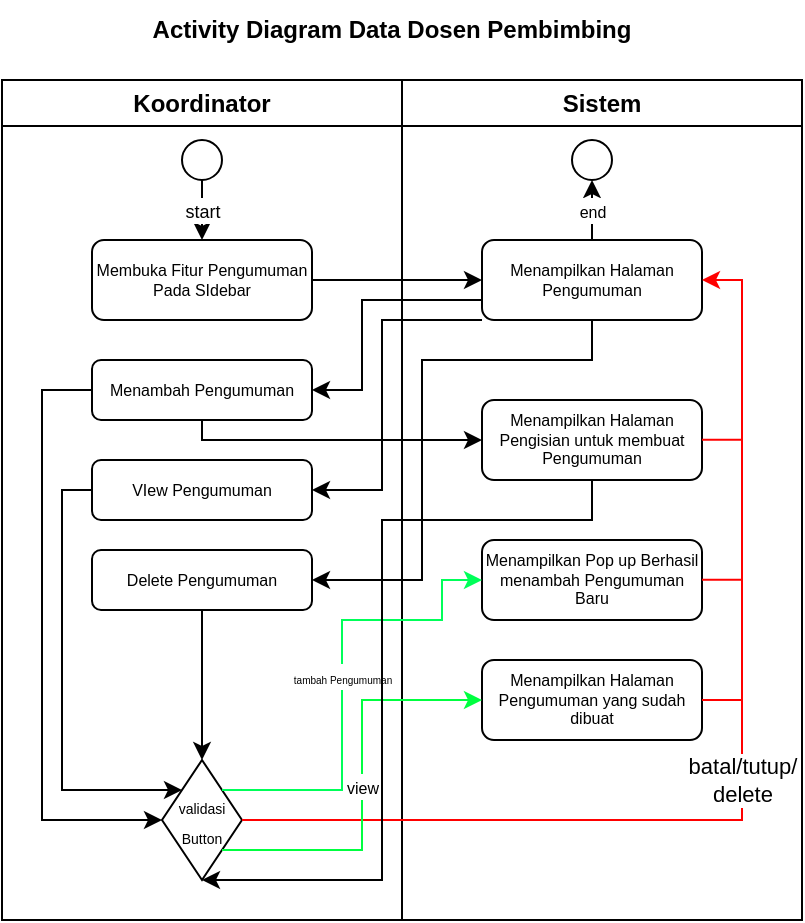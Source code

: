 <mxfile version="25.0.3">
  <diagram name="Page-1" id="VLG8_q0UeuUh3ziCszn1">
    <mxGraphModel dx="1050" dy="603" grid="1" gridSize="10" guides="1" tooltips="1" connect="1" arrows="1" fold="1" page="1" pageScale="1" pageWidth="850" pageHeight="1100" math="0" shadow="0">
      <root>
        <mxCell id="0" />
        <mxCell id="1" parent="0" />
        <mxCell id="xm9gQBCulE0NQXOzr0cd-17" value="Koordinator" style="swimlane;whiteSpace=wrap;html=1;" vertex="1" parent="1">
          <mxGeometry x="210" y="140" width="200" height="420" as="geometry" />
        </mxCell>
        <mxCell id="xm9gQBCulE0NQXOzr0cd-18" value="&lt;font style=&quot;font-size: 9px;&quot;&gt;start&lt;/font&gt;" style="rounded=0;orthogonalLoop=1;jettySize=auto;html=1;" edge="1" parent="xm9gQBCulE0NQXOzr0cd-17" source="xm9gQBCulE0NQXOzr0cd-19" target="xm9gQBCulE0NQXOzr0cd-20">
          <mxGeometry relative="1" as="geometry" />
        </mxCell>
        <mxCell id="xm9gQBCulE0NQXOzr0cd-19" value="" style="ellipse;whiteSpace=wrap;html=1;aspect=fixed;" vertex="1" parent="xm9gQBCulE0NQXOzr0cd-17">
          <mxGeometry x="90" y="30" width="20" height="20" as="geometry" />
        </mxCell>
        <mxCell id="xm9gQBCulE0NQXOzr0cd-20" value="Membuka Fitur Pengumuman Pada SIdebar" style="rounded=1;whiteSpace=wrap;html=1;fontSize=8;" vertex="1" parent="xm9gQBCulE0NQXOzr0cd-17">
          <mxGeometry x="45" y="80" width="110" height="40" as="geometry" />
        </mxCell>
        <mxCell id="xm9gQBCulE0NQXOzr0cd-21" style="edgeStyle=orthogonalEdgeStyle;rounded=0;orthogonalLoop=1;jettySize=auto;html=1;entryX=0;entryY=0.5;entryDx=0;entryDy=0;" edge="1" parent="xm9gQBCulE0NQXOzr0cd-17" source="xm9gQBCulE0NQXOzr0cd-22" target="xm9gQBCulE0NQXOzr0cd-27">
          <mxGeometry relative="1" as="geometry">
            <Array as="points">
              <mxPoint x="20" y="155" />
              <mxPoint x="20" y="370" />
            </Array>
          </mxGeometry>
        </mxCell>
        <mxCell id="xm9gQBCulE0NQXOzr0cd-22" value="Menambah Pengumuman" style="rounded=1;whiteSpace=wrap;html=1;fontSize=8;" vertex="1" parent="xm9gQBCulE0NQXOzr0cd-17">
          <mxGeometry x="45" y="140" width="110" height="30" as="geometry" />
        </mxCell>
        <mxCell id="xm9gQBCulE0NQXOzr0cd-23" style="edgeStyle=orthogonalEdgeStyle;rounded=0;orthogonalLoop=1;jettySize=auto;html=1;entryX=0;entryY=0;entryDx=0;entryDy=0;elbow=vertical;" edge="1" parent="xm9gQBCulE0NQXOzr0cd-17" source="xm9gQBCulE0NQXOzr0cd-24" target="xm9gQBCulE0NQXOzr0cd-27">
          <mxGeometry relative="1" as="geometry">
            <Array as="points">
              <mxPoint x="30" y="205" />
              <mxPoint x="30" y="355" />
            </Array>
          </mxGeometry>
        </mxCell>
        <mxCell id="xm9gQBCulE0NQXOzr0cd-24" value="VIew Pengumuman" style="rounded=1;whiteSpace=wrap;html=1;fontSize=8;" vertex="1" parent="xm9gQBCulE0NQXOzr0cd-17">
          <mxGeometry x="45" y="190" width="110" height="30" as="geometry" />
        </mxCell>
        <mxCell id="xm9gQBCulE0NQXOzr0cd-25" style="rounded=0;orthogonalLoop=1;jettySize=auto;html=1;" edge="1" parent="xm9gQBCulE0NQXOzr0cd-17" source="xm9gQBCulE0NQXOzr0cd-26" target="xm9gQBCulE0NQXOzr0cd-27">
          <mxGeometry relative="1" as="geometry" />
        </mxCell>
        <mxCell id="xm9gQBCulE0NQXOzr0cd-26" value="Delete Pengumuman" style="rounded=1;whiteSpace=wrap;html=1;fontSize=8;" vertex="1" parent="xm9gQBCulE0NQXOzr0cd-17">
          <mxGeometry x="45" y="235" width="110" height="30" as="geometry" />
        </mxCell>
        <mxCell id="xm9gQBCulE0NQXOzr0cd-27" value="&lt;font style=&quot;font-size: 7px;&quot;&gt;validasi Button&lt;/font&gt;" style="rhombus;whiteSpace=wrap;html=1;" vertex="1" parent="xm9gQBCulE0NQXOzr0cd-17">
          <mxGeometry x="80" y="340" width="40" height="60" as="geometry" />
        </mxCell>
        <mxCell id="xm9gQBCulE0NQXOzr0cd-28" value="Sistem" style="swimlane;whiteSpace=wrap;html=1;" vertex="1" parent="1">
          <mxGeometry x="410" y="140" width="200" height="420" as="geometry" />
        </mxCell>
        <mxCell id="xm9gQBCulE0NQXOzr0cd-29" value="&lt;font style=&quot;font-size: 8px;&quot;&gt;end&lt;/font&gt;" style="edgeStyle=orthogonalEdgeStyle;rounded=0;orthogonalLoop=1;jettySize=auto;html=1;entryX=0.5;entryY=1;entryDx=0;entryDy=0;" edge="1" parent="xm9gQBCulE0NQXOzr0cd-28" source="xm9gQBCulE0NQXOzr0cd-30" target="xm9gQBCulE0NQXOzr0cd-35">
          <mxGeometry relative="1" as="geometry" />
        </mxCell>
        <mxCell id="xm9gQBCulE0NQXOzr0cd-30" value="Menampilkan Halaman Pengumuman" style="rounded=1;whiteSpace=wrap;html=1;fontSize=8;" vertex="1" parent="xm9gQBCulE0NQXOzr0cd-28">
          <mxGeometry x="40" y="80" width="110" height="40" as="geometry" />
        </mxCell>
        <mxCell id="xm9gQBCulE0NQXOzr0cd-31" value="Menampilkan Halaman Pengisian untuk membuat Pengumuman" style="rounded=1;whiteSpace=wrap;html=1;fontSize=8;" vertex="1" parent="xm9gQBCulE0NQXOzr0cd-28">
          <mxGeometry x="40" y="160" width="110" height="40" as="geometry" />
        </mxCell>
        <mxCell id="xm9gQBCulE0NQXOzr0cd-32" value="Menampilkan Pop up Berhasil menambah Pengumuman Baru" style="rounded=1;whiteSpace=wrap;html=1;fontSize=8;" vertex="1" parent="xm9gQBCulE0NQXOzr0cd-28">
          <mxGeometry x="40" y="230" width="110" height="40" as="geometry" />
        </mxCell>
        <mxCell id="xm9gQBCulE0NQXOzr0cd-33" value="Menampilkan Halaman Pengumuman yang sudah dibuat" style="rounded=1;whiteSpace=wrap;html=1;fontSize=8;" vertex="1" parent="xm9gQBCulE0NQXOzr0cd-28">
          <mxGeometry x="40" y="290" width="110" height="40" as="geometry" />
        </mxCell>
        <mxCell id="xm9gQBCulE0NQXOzr0cd-34" value="batal/tutup/&lt;br&gt;delete" style="rounded=0;orthogonalLoop=1;jettySize=auto;html=1;edgeStyle=orthogonalEdgeStyle;entryX=1;entryY=0.5;entryDx=0;entryDy=0;strokeColor=#ff0000;" edge="1" parent="xm9gQBCulE0NQXOzr0cd-28" target="xm9gQBCulE0NQXOzr0cd-30">
          <mxGeometry relative="1" as="geometry">
            <mxPoint x="-80" y="370" as="sourcePoint" />
            <mxPoint x="160" y="100" as="targetPoint" />
            <Array as="points">
              <mxPoint x="170" y="370" />
              <mxPoint x="170" y="100" />
            </Array>
          </mxGeometry>
        </mxCell>
        <mxCell id="xm9gQBCulE0NQXOzr0cd-35" value="" style="ellipse;whiteSpace=wrap;html=1;aspect=fixed;" vertex="1" parent="xm9gQBCulE0NQXOzr0cd-28">
          <mxGeometry x="85" y="30" width="20" height="20" as="geometry" />
        </mxCell>
        <mxCell id="xm9gQBCulE0NQXOzr0cd-36" value="" style="endArrow=none;html=1;rounded=0;strokeColor=#ff0000;" edge="1" parent="xm9gQBCulE0NQXOzr0cd-28" source="xm9gQBCulE0NQXOzr0cd-33">
          <mxGeometry width="50" height="50" relative="1" as="geometry">
            <mxPoint x="120" y="350" as="sourcePoint" />
            <mxPoint x="170" y="310" as="targetPoint" />
          </mxGeometry>
        </mxCell>
        <mxCell id="xm9gQBCulE0NQXOzr0cd-37" value="" style="endArrow=none;html=1;rounded=0;strokeColor=#ff0000;" edge="1" parent="xm9gQBCulE0NQXOzr0cd-28">
          <mxGeometry width="50" height="50" relative="1" as="geometry">
            <mxPoint x="150" y="249.86" as="sourcePoint" />
            <mxPoint x="170" y="249.86" as="targetPoint" />
          </mxGeometry>
        </mxCell>
        <mxCell id="xm9gQBCulE0NQXOzr0cd-38" value="" style="endArrow=none;html=1;rounded=0;strokeColor=#ff0000;" edge="1" parent="xm9gQBCulE0NQXOzr0cd-28">
          <mxGeometry width="50" height="50" relative="1" as="geometry">
            <mxPoint x="150" y="179.86" as="sourcePoint" />
            <mxPoint x="170" y="179.86" as="targetPoint" />
          </mxGeometry>
        </mxCell>
        <mxCell id="xm9gQBCulE0NQXOzr0cd-39" value="&lt;b&gt;Activity Diagram Data Dosen Pembimbing&lt;/b&gt;" style="text;html=1;align=center;verticalAlign=middle;whiteSpace=wrap;rounded=0;" vertex="1" parent="1">
          <mxGeometry x="275" y="100" width="260" height="30" as="geometry" />
        </mxCell>
        <mxCell id="xm9gQBCulE0NQXOzr0cd-40" style="rounded=0;orthogonalLoop=1;jettySize=auto;html=1;entryX=0;entryY=0.5;entryDx=0;entryDy=0;" edge="1" parent="1" source="xm9gQBCulE0NQXOzr0cd-20" target="xm9gQBCulE0NQXOzr0cd-30">
          <mxGeometry relative="1" as="geometry" />
        </mxCell>
        <mxCell id="xm9gQBCulE0NQXOzr0cd-41" style="rounded=0;orthogonalLoop=1;jettySize=auto;html=1;entryX=1;entryY=0.5;entryDx=0;entryDy=0;edgeStyle=orthogonalEdgeStyle;" edge="1" parent="1" source="xm9gQBCulE0NQXOzr0cd-30" target="xm9gQBCulE0NQXOzr0cd-22">
          <mxGeometry relative="1" as="geometry">
            <Array as="points">
              <mxPoint x="390" y="250" />
              <mxPoint x="390" y="295" />
            </Array>
          </mxGeometry>
        </mxCell>
        <mxCell id="xm9gQBCulE0NQXOzr0cd-42" style="edgeStyle=orthogonalEdgeStyle;rounded=0;orthogonalLoop=1;jettySize=auto;html=1;entryX=0;entryY=0.5;entryDx=0;entryDy=0;" edge="1" parent="1" source="xm9gQBCulE0NQXOzr0cd-22" target="xm9gQBCulE0NQXOzr0cd-31">
          <mxGeometry relative="1" as="geometry">
            <Array as="points">
              <mxPoint x="310" y="320" />
            </Array>
          </mxGeometry>
        </mxCell>
        <mxCell id="xm9gQBCulE0NQXOzr0cd-43" style="rounded=0;orthogonalLoop=1;jettySize=auto;html=1;entryX=1;entryY=0.5;entryDx=0;entryDy=0;edgeStyle=orthogonalEdgeStyle;" edge="1" parent="1" source="xm9gQBCulE0NQXOzr0cd-30" target="xm9gQBCulE0NQXOzr0cd-24">
          <mxGeometry relative="1" as="geometry">
            <Array as="points">
              <mxPoint x="400" y="260" />
              <mxPoint x="400" y="345" />
            </Array>
          </mxGeometry>
        </mxCell>
        <mxCell id="xm9gQBCulE0NQXOzr0cd-44" style="rounded=0;orthogonalLoop=1;jettySize=auto;html=1;entryX=1;entryY=0.5;entryDx=0;entryDy=0;edgeStyle=orthogonalEdgeStyle;" edge="1" parent="1" source="xm9gQBCulE0NQXOzr0cd-30" target="xm9gQBCulE0NQXOzr0cd-26">
          <mxGeometry relative="1" as="geometry">
            <Array as="points">
              <mxPoint x="505" y="280" />
              <mxPoint x="420" y="280" />
              <mxPoint x="420" y="390" />
            </Array>
          </mxGeometry>
        </mxCell>
        <mxCell id="xm9gQBCulE0NQXOzr0cd-45" value="&lt;font style=&quot;font-size: 5px;&quot;&gt;tambah Pengumuman&lt;/font&gt;" style="edgeStyle=orthogonalEdgeStyle;rounded=0;orthogonalLoop=1;jettySize=auto;html=1;exitX=1;exitY=0;exitDx=0;exitDy=0;entryX=0;entryY=0.5;entryDx=0;entryDy=0;strokeColor=#00ff59;" edge="1" parent="1" source="xm9gQBCulE0NQXOzr0cd-27" target="xm9gQBCulE0NQXOzr0cd-32">
          <mxGeometry relative="1" as="geometry">
            <Array as="points">
              <mxPoint x="380" y="495" />
              <mxPoint x="380" y="410" />
              <mxPoint x="430" y="410" />
              <mxPoint x="430" y="390" />
            </Array>
          </mxGeometry>
        </mxCell>
        <mxCell id="xm9gQBCulE0NQXOzr0cd-46" value="&lt;font style=&quot;font-size: 8px;&quot;&gt;view&lt;/font&gt;" style="edgeStyle=orthogonalEdgeStyle;rounded=0;orthogonalLoop=1;jettySize=auto;html=1;exitX=1;exitY=1;exitDx=0;exitDy=0;entryX=0;entryY=0.5;entryDx=0;entryDy=0;strokeColor=#00ff40;" edge="1" parent="1" source="xm9gQBCulE0NQXOzr0cd-27" target="xm9gQBCulE0NQXOzr0cd-33">
          <mxGeometry relative="1" as="geometry" />
        </mxCell>
        <mxCell id="xm9gQBCulE0NQXOzr0cd-47" style="edgeStyle=orthogonalEdgeStyle;rounded=0;orthogonalLoop=1;jettySize=auto;html=1;entryX=0.5;entryY=1;entryDx=0;entryDy=0;" edge="1" parent="1" source="xm9gQBCulE0NQXOzr0cd-31" target="xm9gQBCulE0NQXOzr0cd-27">
          <mxGeometry relative="1" as="geometry">
            <Array as="points">
              <mxPoint x="505" y="360" />
              <mxPoint x="400" y="360" />
              <mxPoint x="400" y="540" />
            </Array>
          </mxGeometry>
        </mxCell>
      </root>
    </mxGraphModel>
  </diagram>
</mxfile>
